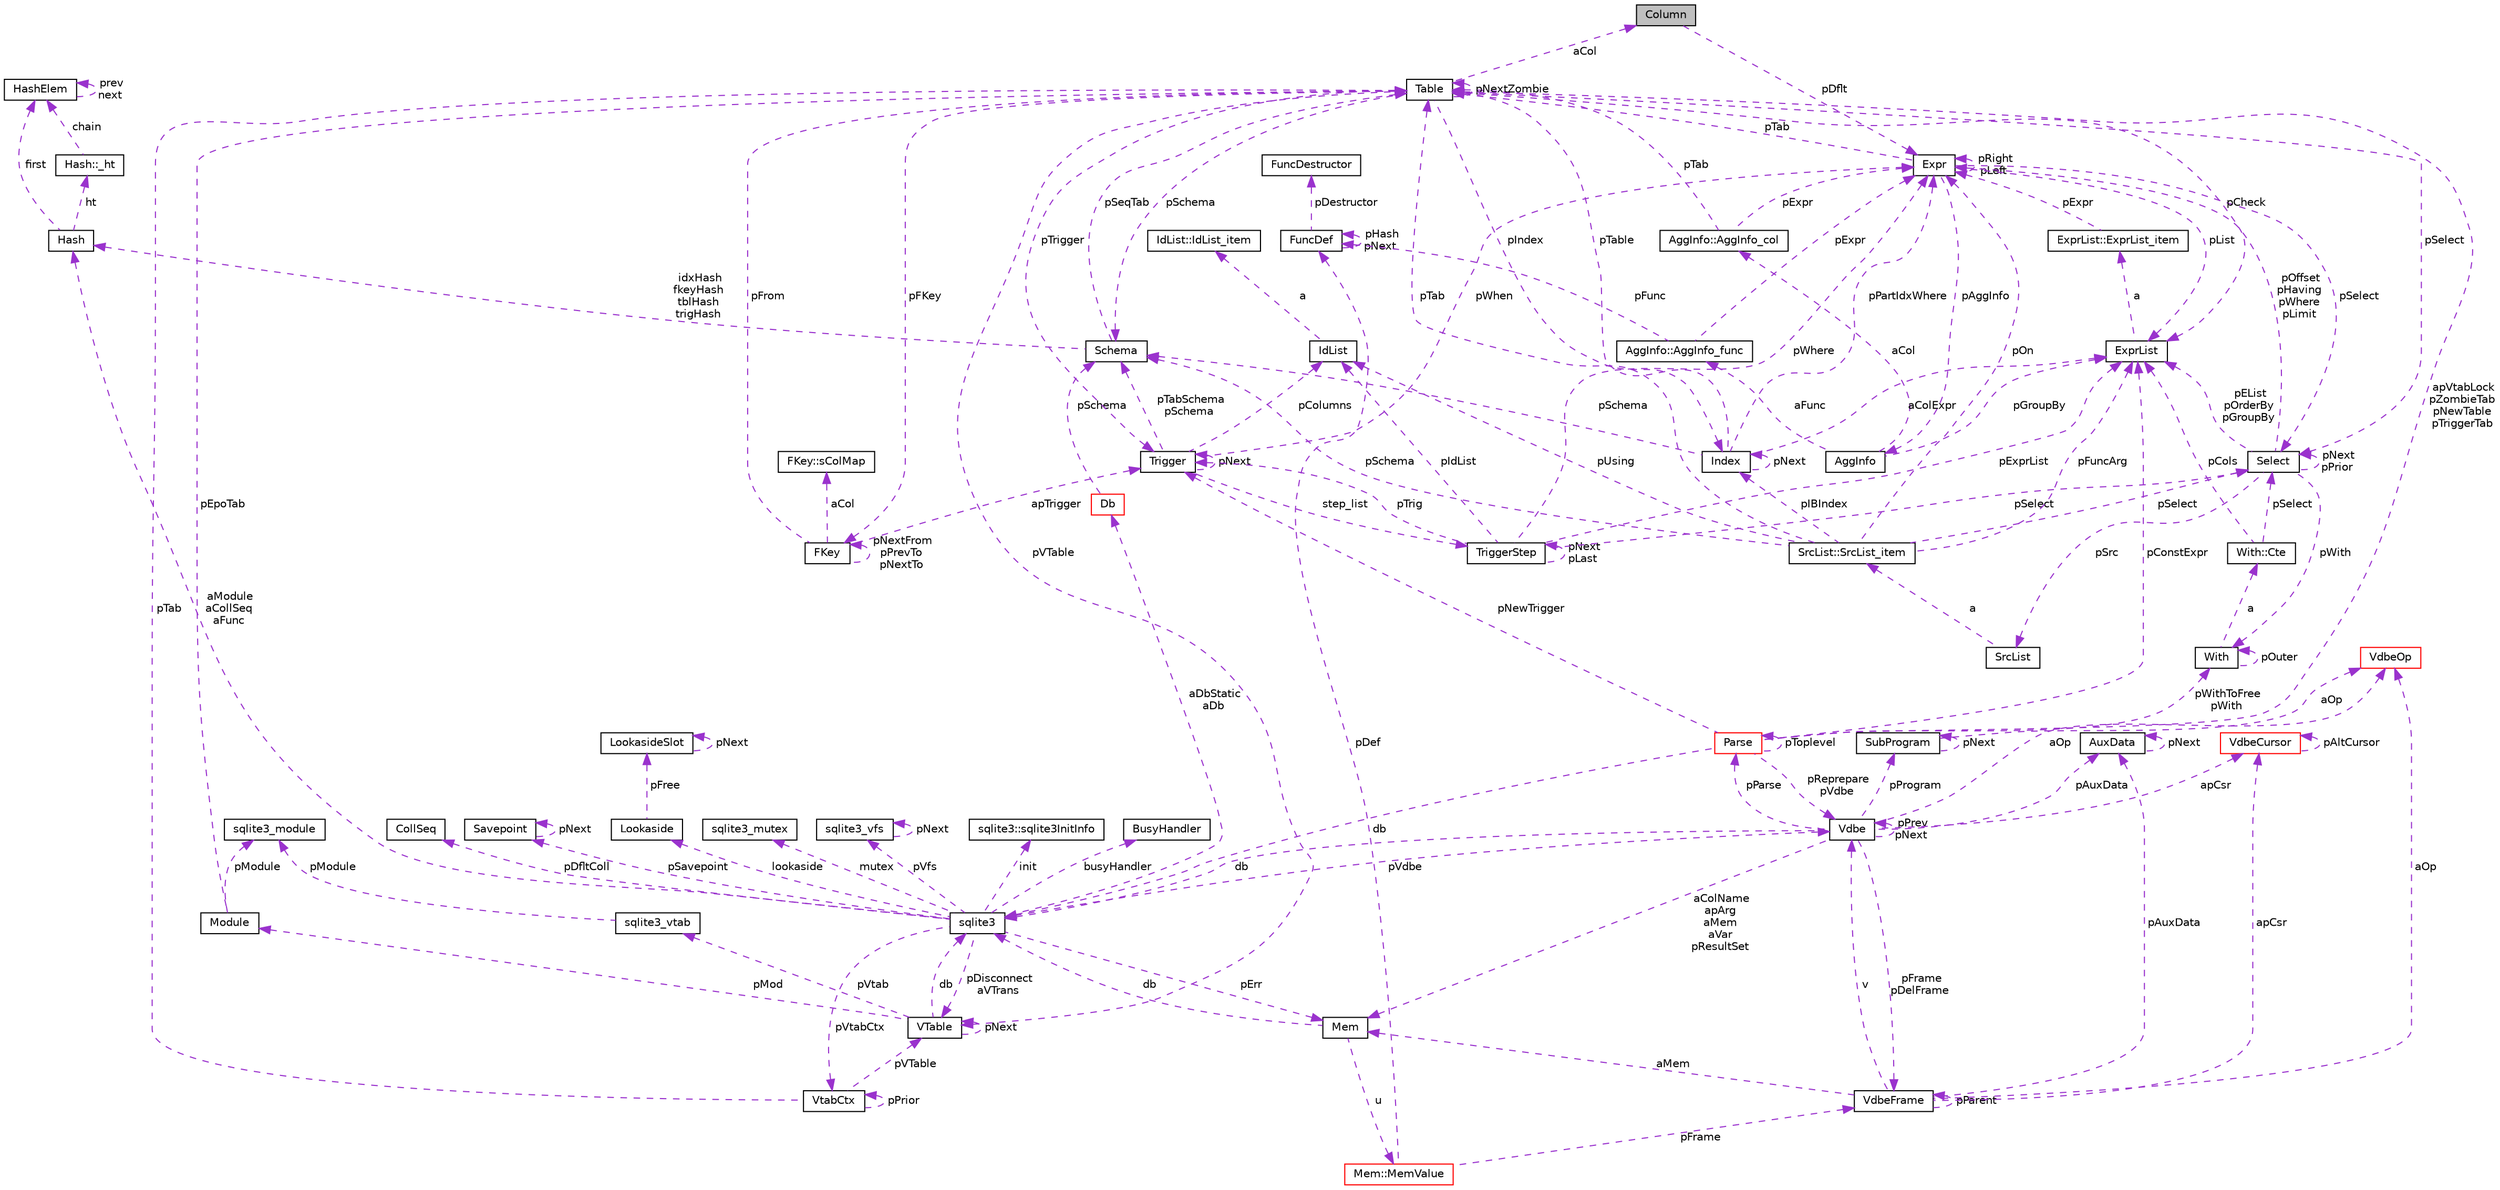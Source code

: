 digraph "Column"
{
  edge [fontname="Helvetica",fontsize="10",labelfontname="Helvetica",labelfontsize="10"];
  node [fontname="Helvetica",fontsize="10",shape=record];
  Node1 [label="Column",height=0.2,width=0.4,color="black", fillcolor="grey75", style="filled", fontcolor="black"];
  Node2 -> Node1 [dir="back",color="darkorchid3",fontsize="10",style="dashed",label=" pDflt" ];
  Node2 [label="Expr",height=0.2,width=0.4,color="black", fillcolor="white", style="filled",URL="$structExpr.html"];
  Node3 -> Node2 [dir="back",color="darkorchid3",fontsize="10",style="dashed",label=" pAggInfo" ];
  Node3 [label="AggInfo",height=0.2,width=0.4,color="black", fillcolor="white", style="filled",URL="$structAggInfo.html"];
  Node4 -> Node3 [dir="back",color="darkorchid3",fontsize="10",style="dashed",label=" aCol" ];
  Node4 [label="AggInfo::AggInfo_col",height=0.2,width=0.4,color="black", fillcolor="white", style="filled",URL="$structAggInfo_1_1AggInfo__col.html"];
  Node2 -> Node4 [dir="back",color="darkorchid3",fontsize="10",style="dashed",label=" pExpr" ];
  Node5 -> Node4 [dir="back",color="darkorchid3",fontsize="10",style="dashed",label=" pTab" ];
  Node5 [label="Table",height=0.2,width=0.4,color="black", fillcolor="white", style="filled",URL="$structTable.html"];
  Node6 -> Node5 [dir="back",color="darkorchid3",fontsize="10",style="dashed",label=" pSchema" ];
  Node6 [label="Schema",height=0.2,width=0.4,color="black", fillcolor="white", style="filled",URL="$structSchema.html"];
  Node5 -> Node6 [dir="back",color="darkorchid3",fontsize="10",style="dashed",label=" pSeqTab" ];
  Node7 -> Node6 [dir="back",color="darkorchid3",fontsize="10",style="dashed",label=" idxHash\nfkeyHash\ntblHash\ntrigHash" ];
  Node7 [label="Hash",height=0.2,width=0.4,color="black", fillcolor="white", style="filled",URL="$structHash.html"];
  Node8 -> Node7 [dir="back",color="darkorchid3",fontsize="10",style="dashed",label=" ht" ];
  Node8 [label="Hash::_ht",height=0.2,width=0.4,color="black", fillcolor="white", style="filled",URL="$structHash_1_1__ht.html"];
  Node9 -> Node8 [dir="back",color="darkorchid3",fontsize="10",style="dashed",label=" chain" ];
  Node9 [label="HashElem",height=0.2,width=0.4,color="black", fillcolor="white", style="filled",URL="$structHashElem.html"];
  Node9 -> Node9 [dir="back",color="darkorchid3",fontsize="10",style="dashed",label=" prev\nnext" ];
  Node9 -> Node7 [dir="back",color="darkorchid3",fontsize="10",style="dashed",label=" first" ];
  Node1 -> Node5 [dir="back",color="darkorchid3",fontsize="10",style="dashed",label=" aCol" ];
  Node10 -> Node5 [dir="back",color="darkorchid3",fontsize="10",style="dashed",label=" pFKey" ];
  Node10 [label="FKey",height=0.2,width=0.4,color="black", fillcolor="white", style="filled",URL="$structFKey.html"];
  Node11 -> Node10 [dir="back",color="darkorchid3",fontsize="10",style="dashed",label=" aCol" ];
  Node11 [label="FKey::sColMap",height=0.2,width=0.4,color="black", fillcolor="white", style="filled",URL="$structFKey_1_1sColMap.html"];
  Node10 -> Node10 [dir="back",color="darkorchid3",fontsize="10",style="dashed",label=" pNextFrom\npPrevTo\npNextTo" ];
  Node5 -> Node10 [dir="back",color="darkorchid3",fontsize="10",style="dashed",label=" pFrom" ];
  Node12 -> Node10 [dir="back",color="darkorchid3",fontsize="10",style="dashed",label=" apTrigger" ];
  Node12 [label="Trigger",height=0.2,width=0.4,color="black", fillcolor="white", style="filled",URL="$structTrigger.html"];
  Node13 -> Node12 [dir="back",color="darkorchid3",fontsize="10",style="dashed",label=" step_list" ];
  Node13 [label="TriggerStep",height=0.2,width=0.4,color="black", fillcolor="white", style="filled",URL="$structTriggerStep.html"];
  Node13 -> Node13 [dir="back",color="darkorchid3",fontsize="10",style="dashed",label=" pNext\npLast" ];
  Node2 -> Node13 [dir="back",color="darkorchid3",fontsize="10",style="dashed",label=" pWhere" ];
  Node14 -> Node13 [dir="back",color="darkorchid3",fontsize="10",style="dashed",label=" pIdList" ];
  Node14 [label="IdList",height=0.2,width=0.4,color="black", fillcolor="white", style="filled",URL="$structIdList.html"];
  Node15 -> Node14 [dir="back",color="darkorchid3",fontsize="10",style="dashed",label=" a" ];
  Node15 [label="IdList::IdList_item",height=0.2,width=0.4,color="black", fillcolor="white", style="filled",URL="$structIdList_1_1IdList__item.html"];
  Node16 -> Node13 [dir="back",color="darkorchid3",fontsize="10",style="dashed",label=" pSelect" ];
  Node16 [label="Select",height=0.2,width=0.4,color="black", fillcolor="white", style="filled",URL="$structSelect.html"];
  Node2 -> Node16 [dir="back",color="darkorchid3",fontsize="10",style="dashed",label=" pOffset\npHaving\npWhere\npLimit" ];
  Node17 -> Node16 [dir="back",color="darkorchid3",fontsize="10",style="dashed",label=" pWith" ];
  Node17 [label="With",height=0.2,width=0.4,color="black", fillcolor="white", style="filled",URL="$structWith.html"];
  Node18 -> Node17 [dir="back",color="darkorchid3",fontsize="10",style="dashed",label=" a" ];
  Node18 [label="With::Cte",height=0.2,width=0.4,color="black", fillcolor="white", style="filled",URL="$structWith_1_1Cte.html"];
  Node16 -> Node18 [dir="back",color="darkorchid3",fontsize="10",style="dashed",label=" pSelect" ];
  Node19 -> Node18 [dir="back",color="darkorchid3",fontsize="10",style="dashed",label=" pCols" ];
  Node19 [label="ExprList",height=0.2,width=0.4,color="black", fillcolor="white", style="filled",URL="$structExprList.html"];
  Node20 -> Node19 [dir="back",color="darkorchid3",fontsize="10",style="dashed",label=" a" ];
  Node20 [label="ExprList::ExprList_item",height=0.2,width=0.4,color="black", fillcolor="white", style="filled",URL="$structExprList_1_1ExprList__item.html"];
  Node2 -> Node20 [dir="back",color="darkorchid3",fontsize="10",style="dashed",label=" pExpr" ];
  Node17 -> Node17 [dir="back",color="darkorchid3",fontsize="10",style="dashed",label=" pOuter" ];
  Node16 -> Node16 [dir="back",color="darkorchid3",fontsize="10",style="dashed",label=" pNext\npPrior" ];
  Node21 -> Node16 [dir="back",color="darkorchid3",fontsize="10",style="dashed",label=" pSrc" ];
  Node21 [label="SrcList",height=0.2,width=0.4,color="black", fillcolor="white", style="filled",URL="$structSrcList.html"];
  Node22 -> Node21 [dir="back",color="darkorchid3",fontsize="10",style="dashed",label=" a" ];
  Node22 [label="SrcList::SrcList_item",height=0.2,width=0.4,color="black", fillcolor="white", style="filled",URL="$structSrcList_1_1SrcList__item.html"];
  Node6 -> Node22 [dir="back",color="darkorchid3",fontsize="10",style="dashed",label=" pSchema" ];
  Node2 -> Node22 [dir="back",color="darkorchid3",fontsize="10",style="dashed",label=" pOn" ];
  Node14 -> Node22 [dir="back",color="darkorchid3",fontsize="10",style="dashed",label=" pUsing" ];
  Node5 -> Node22 [dir="back",color="darkorchid3",fontsize="10",style="dashed",label=" pTab" ];
  Node16 -> Node22 [dir="back",color="darkorchid3",fontsize="10",style="dashed",label=" pSelect" ];
  Node23 -> Node22 [dir="back",color="darkorchid3",fontsize="10",style="dashed",label=" pIBIndex" ];
  Node23 [label="Index",height=0.2,width=0.4,color="black", fillcolor="white", style="filled",URL="$structIndex.html"];
  Node6 -> Node23 [dir="back",color="darkorchid3",fontsize="10",style="dashed",label=" pSchema" ];
  Node2 -> Node23 [dir="back",color="darkorchid3",fontsize="10",style="dashed",label=" pPartIdxWhere" ];
  Node5 -> Node23 [dir="back",color="darkorchid3",fontsize="10",style="dashed",label=" pTable" ];
  Node19 -> Node23 [dir="back",color="darkorchid3",fontsize="10",style="dashed",label=" aColExpr" ];
  Node23 -> Node23 [dir="back",color="darkorchid3",fontsize="10",style="dashed",label=" pNext" ];
  Node19 -> Node22 [dir="back",color="darkorchid3",fontsize="10",style="dashed",label=" pFuncArg" ];
  Node19 -> Node16 [dir="back",color="darkorchid3",fontsize="10",style="dashed",label=" pEList\npOrderBy\npGroupBy" ];
  Node12 -> Node13 [dir="back",color="darkorchid3",fontsize="10",style="dashed",label=" pTrig" ];
  Node19 -> Node13 [dir="back",color="darkorchid3",fontsize="10",style="dashed",label=" pExprList" ];
  Node6 -> Node12 [dir="back",color="darkorchid3",fontsize="10",style="dashed",label=" pTabSchema\npSchema" ];
  Node2 -> Node12 [dir="back",color="darkorchid3",fontsize="10",style="dashed",label=" pWhen" ];
  Node14 -> Node12 [dir="back",color="darkorchid3",fontsize="10",style="dashed",label=" pColumns" ];
  Node12 -> Node12 [dir="back",color="darkorchid3",fontsize="10",style="dashed",label=" pNext" ];
  Node24 -> Node5 [dir="back",color="darkorchid3",fontsize="10",style="dashed",label=" pVTable" ];
  Node24 [label="VTable",height=0.2,width=0.4,color="black", fillcolor="white", style="filled",URL="$structVTable.html"];
  Node25 -> Node24 [dir="back",color="darkorchid3",fontsize="10",style="dashed",label=" db" ];
  Node25 [label="sqlite3",height=0.2,width=0.4,color="black", fillcolor="white", style="filled",URL="$structsqlite3.html"];
  Node26 -> Node25 [dir="back",color="darkorchid3",fontsize="10",style="dashed",label=" pErr" ];
  Node26 [label="Mem",height=0.2,width=0.4,color="black", fillcolor="white", style="filled",URL="$structMem.html"];
  Node27 -> Node26 [dir="back",color="darkorchid3",fontsize="10",style="dashed",label=" u" ];
  Node27 [label="Mem::MemValue",height=0.2,width=0.4,color="red", fillcolor="white", style="filled",URL="$unionMem_1_1MemValue.html"];
  Node28 -> Node27 [dir="back",color="darkorchid3",fontsize="10",style="dashed",label=" pFrame" ];
  Node28 [label="VdbeFrame",height=0.2,width=0.4,color="black", fillcolor="white", style="filled",URL="$structVdbeFrame.html"];
  Node26 -> Node28 [dir="back",color="darkorchid3",fontsize="10",style="dashed",label=" aMem" ];
  Node29 -> Node28 [dir="back",color="darkorchid3",fontsize="10",style="dashed",label=" v" ];
  Node29 [label="Vdbe",height=0.2,width=0.4,color="black", fillcolor="white", style="filled",URL="$structVdbe.html"];
  Node26 -> Node29 [dir="back",color="darkorchid3",fontsize="10",style="dashed",label=" aColName\napArg\naMem\naVar\npResultSet" ];
  Node29 -> Node29 [dir="back",color="darkorchid3",fontsize="10",style="dashed",label=" pPrev\npNext" ];
  Node25 -> Node29 [dir="back",color="darkorchid3",fontsize="10",style="dashed",label=" db" ];
  Node28 -> Node29 [dir="back",color="darkorchid3",fontsize="10",style="dashed",label=" pFrame\npDelFrame" ];
  Node30 -> Node29 [dir="back",color="darkorchid3",fontsize="10",style="dashed",label=" pAuxData" ];
  Node30 [label="AuxData",height=0.2,width=0.4,color="black", fillcolor="white", style="filled",URL="$structAuxData.html"];
  Node30 -> Node30 [dir="back",color="darkorchid3",fontsize="10",style="dashed",label=" pNext" ];
  Node31 -> Node29 [dir="back",color="darkorchid3",fontsize="10",style="dashed",label=" pProgram" ];
  Node31 [label="SubProgram",height=0.2,width=0.4,color="black", fillcolor="white", style="filled",URL="$structSubProgram.html"];
  Node31 -> Node31 [dir="back",color="darkorchid3",fontsize="10",style="dashed",label=" pNext" ];
  Node32 -> Node31 [dir="back",color="darkorchid3",fontsize="10",style="dashed",label=" aOp" ];
  Node32 [label="VdbeOp",height=0.2,width=0.4,color="red", fillcolor="white", style="filled",URL="$structVdbeOp.html"];
  Node33 -> Node29 [dir="back",color="darkorchid3",fontsize="10",style="dashed",label=" apCsr" ];
  Node33 [label="VdbeCursor",height=0.2,width=0.4,color="red", fillcolor="white", style="filled",URL="$structVdbeCursor.html"];
  Node33 -> Node33 [dir="back",color="darkorchid3",fontsize="10",style="dashed",label=" pAltCursor" ];
  Node34 -> Node29 [dir="back",color="darkorchid3",fontsize="10",style="dashed",label=" pParse" ];
  Node34 [label="Parse",height=0.2,width=0.4,color="red", fillcolor="white", style="filled",URL="$structParse.html"];
  Node29 -> Node34 [dir="back",color="darkorchid3",fontsize="10",style="dashed",label=" pReprepare\npVdbe" ];
  Node25 -> Node34 [dir="back",color="darkorchid3",fontsize="10",style="dashed",label=" db" ];
  Node17 -> Node34 [dir="back",color="darkorchid3",fontsize="10",style="dashed",label=" pWithToFree\npWith" ];
  Node5 -> Node34 [dir="back",color="darkorchid3",fontsize="10",style="dashed",label=" apVtabLock\npZombieTab\npNewTable\npTriggerTab" ];
  Node12 -> Node34 [dir="back",color="darkorchid3",fontsize="10",style="dashed",label=" pNewTrigger" ];
  Node19 -> Node34 [dir="back",color="darkorchid3",fontsize="10",style="dashed",label=" pConstExpr" ];
  Node34 -> Node34 [dir="back",color="darkorchid3",fontsize="10",style="dashed",label=" pToplevel" ];
  Node32 -> Node29 [dir="back",color="darkorchid3",fontsize="10",style="dashed",label=" aOp" ];
  Node28 -> Node28 [dir="back",color="darkorchid3",fontsize="10",style="dashed",label=" pParent" ];
  Node30 -> Node28 [dir="back",color="darkorchid3",fontsize="10",style="dashed",label=" pAuxData" ];
  Node33 -> Node28 [dir="back",color="darkorchid3",fontsize="10",style="dashed",label=" apCsr" ];
  Node32 -> Node28 [dir="back",color="darkorchid3",fontsize="10",style="dashed",label=" aOp" ];
  Node35 -> Node27 [dir="back",color="darkorchid3",fontsize="10",style="dashed",label=" pDef" ];
  Node35 [label="FuncDef",height=0.2,width=0.4,color="black", fillcolor="white", style="filled",URL="$structFuncDef.html"];
  Node36 -> Node35 [dir="back",color="darkorchid3",fontsize="10",style="dashed",label=" pDestructor" ];
  Node36 [label="FuncDestructor",height=0.2,width=0.4,color="black", fillcolor="white", style="filled",URL="$structFuncDestructor.html"];
  Node35 -> Node35 [dir="back",color="darkorchid3",fontsize="10",style="dashed",label=" pHash\npNext" ];
  Node25 -> Node26 [dir="back",color="darkorchid3",fontsize="10",style="dashed",label=" db" ];
  Node29 -> Node25 [dir="back",color="darkorchid3",fontsize="10",style="dashed",label=" pVdbe" ];
  Node37 -> Node25 [dir="back",color="darkorchid3",fontsize="10",style="dashed",label=" pSavepoint" ];
  Node37 [label="Savepoint",height=0.2,width=0.4,color="black", fillcolor="white", style="filled",URL="$structSavepoint.html"];
  Node37 -> Node37 [dir="back",color="darkorchid3",fontsize="10",style="dashed",label=" pNext" ];
  Node38 -> Node25 [dir="back",color="darkorchid3",fontsize="10",style="dashed",label=" lookaside" ];
  Node38 [label="Lookaside",height=0.2,width=0.4,color="black", fillcolor="white", style="filled",URL="$structLookaside.html"];
  Node39 -> Node38 [dir="back",color="darkorchid3",fontsize="10",style="dashed",label=" pFree" ];
  Node39 [label="LookasideSlot",height=0.2,width=0.4,color="black", fillcolor="white", style="filled",URL="$structLookasideSlot.html"];
  Node39 -> Node39 [dir="back",color="darkorchid3",fontsize="10",style="dashed",label=" pNext" ];
  Node40 -> Node25 [dir="back",color="darkorchid3",fontsize="10",style="dashed",label=" mutex" ];
  Node40 [label="sqlite3_mutex",height=0.2,width=0.4,color="black", fillcolor="white", style="filled",URL="$structsqlite3__mutex.html"];
  Node41 -> Node25 [dir="back",color="darkorchid3",fontsize="10",style="dashed",label=" pVfs" ];
  Node41 [label="sqlite3_vfs",height=0.2,width=0.4,color="black", fillcolor="white", style="filled",URL="$structsqlite3__vfs.html"];
  Node41 -> Node41 [dir="back",color="darkorchid3",fontsize="10",style="dashed",label=" pNext" ];
  Node42 -> Node25 [dir="back",color="darkorchid3",fontsize="10",style="dashed",label=" init" ];
  Node42 [label="sqlite3::sqlite3InitInfo",height=0.2,width=0.4,color="black", fillcolor="white", style="filled",URL="$structsqlite3_1_1sqlite3InitInfo.html"];
  Node43 -> Node25 [dir="back",color="darkorchid3",fontsize="10",style="dashed",label=" busyHandler" ];
  Node43 [label="BusyHandler",height=0.2,width=0.4,color="black", fillcolor="white", style="filled",URL="$structBusyHandler.html"];
  Node44 -> Node25 [dir="back",color="darkorchid3",fontsize="10",style="dashed",label=" pVtabCtx" ];
  Node44 [label="VtabCtx",height=0.2,width=0.4,color="black", fillcolor="white", style="filled",URL="$structVtabCtx.html"];
  Node44 -> Node44 [dir="back",color="darkorchid3",fontsize="10",style="dashed",label=" pPrior" ];
  Node24 -> Node44 [dir="back",color="darkorchid3",fontsize="10",style="dashed",label=" pVTable" ];
  Node5 -> Node44 [dir="back",color="darkorchid3",fontsize="10",style="dashed",label=" pTab" ];
  Node45 -> Node25 [dir="back",color="darkorchid3",fontsize="10",style="dashed",label=" pDfltColl" ];
  Node45 [label="CollSeq",height=0.2,width=0.4,color="black", fillcolor="white", style="filled",URL="$structCollSeq.html"];
  Node24 -> Node25 [dir="back",color="darkorchid3",fontsize="10",style="dashed",label=" pDisconnect\naVTrans" ];
  Node46 -> Node25 [dir="back",color="darkorchid3",fontsize="10",style="dashed",label=" aDbStatic\naDb" ];
  Node46 [label="Db",height=0.2,width=0.4,color="red", fillcolor="white", style="filled",URL="$structDb.html"];
  Node6 -> Node46 [dir="back",color="darkorchid3",fontsize="10",style="dashed",label=" pSchema" ];
  Node7 -> Node25 [dir="back",color="darkorchid3",fontsize="10",style="dashed",label=" aModule\naCollSeq\naFunc" ];
  Node24 -> Node24 [dir="back",color="darkorchid3",fontsize="10",style="dashed",label=" pNext" ];
  Node47 -> Node24 [dir="back",color="darkorchid3",fontsize="10",style="dashed",label=" pMod" ];
  Node47 [label="Module",height=0.2,width=0.4,color="black", fillcolor="white", style="filled",URL="$structModule.html"];
  Node48 -> Node47 [dir="back",color="darkorchid3",fontsize="10",style="dashed",label=" pModule" ];
  Node48 [label="sqlite3_module",height=0.2,width=0.4,color="black", fillcolor="white", style="filled",URL="$structsqlite3__module.html"];
  Node5 -> Node47 [dir="back",color="darkorchid3",fontsize="10",style="dashed",label=" pEpoTab" ];
  Node49 -> Node24 [dir="back",color="darkorchid3",fontsize="10",style="dashed",label=" pVtab" ];
  Node49 [label="sqlite3_vtab",height=0.2,width=0.4,color="black", fillcolor="white", style="filled",URL="$structsqlite3__vtab.html"];
  Node48 -> Node49 [dir="back",color="darkorchid3",fontsize="10",style="dashed",label=" pModule" ];
  Node5 -> Node5 [dir="back",color="darkorchid3",fontsize="10",style="dashed",label=" pNextZombie" ];
  Node12 -> Node5 [dir="back",color="darkorchid3",fontsize="10",style="dashed",label=" pTrigger" ];
  Node16 -> Node5 [dir="back",color="darkorchid3",fontsize="10",style="dashed",label=" pSelect" ];
  Node19 -> Node5 [dir="back",color="darkorchid3",fontsize="10",style="dashed",label=" pCheck" ];
  Node23 -> Node5 [dir="back",color="darkorchid3",fontsize="10",style="dashed",label=" pIndex" ];
  Node50 -> Node3 [dir="back",color="darkorchid3",fontsize="10",style="dashed",label=" aFunc" ];
  Node50 [label="AggInfo::AggInfo_func",height=0.2,width=0.4,color="black", fillcolor="white", style="filled",URL="$structAggInfo_1_1AggInfo__func.html"];
  Node2 -> Node50 [dir="back",color="darkorchid3",fontsize="10",style="dashed",label=" pExpr" ];
  Node35 -> Node50 [dir="back",color="darkorchid3",fontsize="10",style="dashed",label=" pFunc" ];
  Node19 -> Node3 [dir="back",color="darkorchid3",fontsize="10",style="dashed",label=" pGroupBy" ];
  Node2 -> Node2 [dir="back",color="darkorchid3",fontsize="10",style="dashed",label=" pRight\npLeft" ];
  Node5 -> Node2 [dir="back",color="darkorchid3",fontsize="10",style="dashed",label=" pTab" ];
  Node16 -> Node2 [dir="back",color="darkorchid3",fontsize="10",style="dashed",label=" pSelect" ];
  Node19 -> Node2 [dir="back",color="darkorchid3",fontsize="10",style="dashed",label=" pList" ];
}
